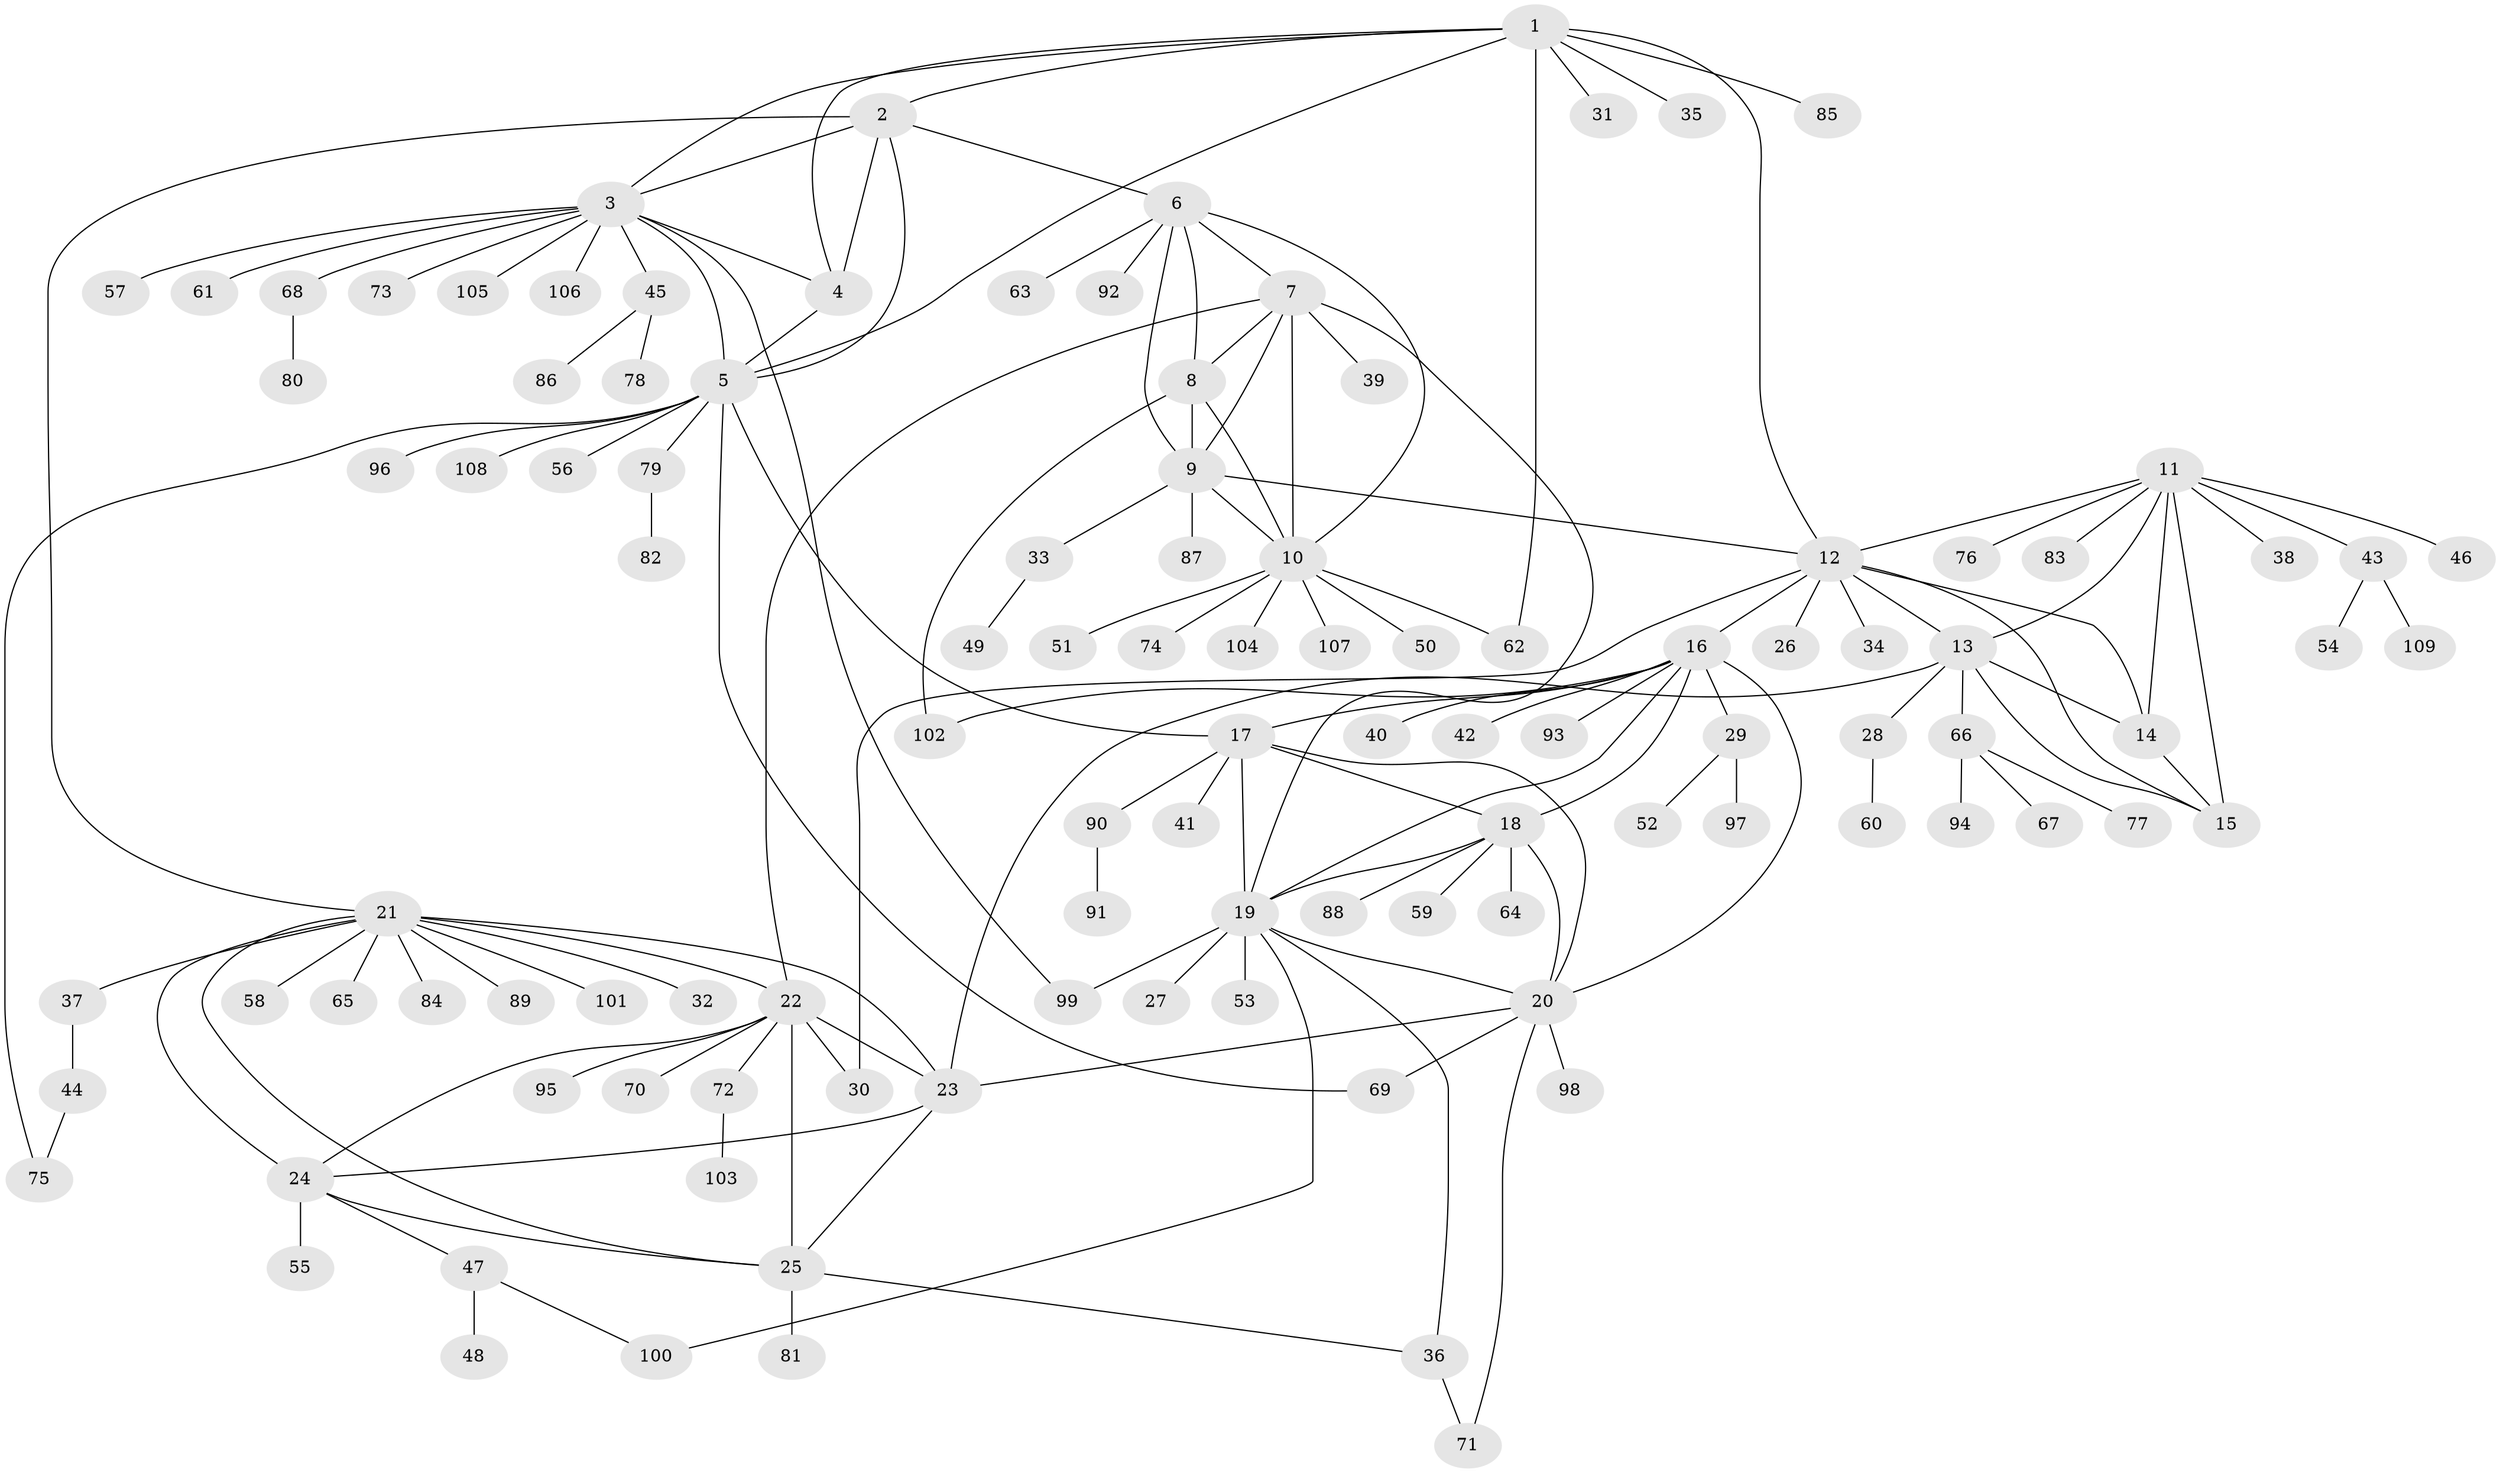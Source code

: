 // Generated by graph-tools (version 1.1) at 2025/02/03/09/25 03:02:46]
// undirected, 109 vertices, 153 edges
graph export_dot {
graph [start="1"]
  node [color=gray90,style=filled];
  1;
  2;
  3;
  4;
  5;
  6;
  7;
  8;
  9;
  10;
  11;
  12;
  13;
  14;
  15;
  16;
  17;
  18;
  19;
  20;
  21;
  22;
  23;
  24;
  25;
  26;
  27;
  28;
  29;
  30;
  31;
  32;
  33;
  34;
  35;
  36;
  37;
  38;
  39;
  40;
  41;
  42;
  43;
  44;
  45;
  46;
  47;
  48;
  49;
  50;
  51;
  52;
  53;
  54;
  55;
  56;
  57;
  58;
  59;
  60;
  61;
  62;
  63;
  64;
  65;
  66;
  67;
  68;
  69;
  70;
  71;
  72;
  73;
  74;
  75;
  76;
  77;
  78;
  79;
  80;
  81;
  82;
  83;
  84;
  85;
  86;
  87;
  88;
  89;
  90;
  91;
  92;
  93;
  94;
  95;
  96;
  97;
  98;
  99;
  100;
  101;
  102;
  103;
  104;
  105;
  106;
  107;
  108;
  109;
  1 -- 2;
  1 -- 3;
  1 -- 4;
  1 -- 5;
  1 -- 12;
  1 -- 31;
  1 -- 35;
  1 -- 62;
  1 -- 85;
  2 -- 3;
  2 -- 4;
  2 -- 5;
  2 -- 6;
  2 -- 21;
  3 -- 4;
  3 -- 5;
  3 -- 45;
  3 -- 57;
  3 -- 61;
  3 -- 68;
  3 -- 73;
  3 -- 99;
  3 -- 105;
  3 -- 106;
  4 -- 5;
  5 -- 17;
  5 -- 56;
  5 -- 69;
  5 -- 75;
  5 -- 79;
  5 -- 96;
  5 -- 108;
  6 -- 7;
  6 -- 8;
  6 -- 9;
  6 -- 10;
  6 -- 63;
  6 -- 92;
  7 -- 8;
  7 -- 9;
  7 -- 10;
  7 -- 19;
  7 -- 22;
  7 -- 39;
  8 -- 9;
  8 -- 10;
  8 -- 102;
  9 -- 10;
  9 -- 12;
  9 -- 33;
  9 -- 87;
  10 -- 50;
  10 -- 51;
  10 -- 62;
  10 -- 74;
  10 -- 104;
  10 -- 107;
  11 -- 12;
  11 -- 13;
  11 -- 14;
  11 -- 15;
  11 -- 38;
  11 -- 43;
  11 -- 46;
  11 -- 76;
  11 -- 83;
  12 -- 13;
  12 -- 14;
  12 -- 15;
  12 -- 16;
  12 -- 26;
  12 -- 30;
  12 -- 34;
  13 -- 14;
  13 -- 15;
  13 -- 23;
  13 -- 28;
  13 -- 66;
  14 -- 15;
  16 -- 17;
  16 -- 18;
  16 -- 19;
  16 -- 20;
  16 -- 29;
  16 -- 40;
  16 -- 42;
  16 -- 93;
  16 -- 102;
  17 -- 18;
  17 -- 19;
  17 -- 20;
  17 -- 41;
  17 -- 90;
  18 -- 19;
  18 -- 20;
  18 -- 59;
  18 -- 64;
  18 -- 88;
  19 -- 20;
  19 -- 27;
  19 -- 36;
  19 -- 53;
  19 -- 99;
  19 -- 100;
  20 -- 23;
  20 -- 69;
  20 -- 71;
  20 -- 98;
  21 -- 22;
  21 -- 23;
  21 -- 24;
  21 -- 25;
  21 -- 32;
  21 -- 37;
  21 -- 58;
  21 -- 65;
  21 -- 84;
  21 -- 89;
  21 -- 101;
  22 -- 23;
  22 -- 24;
  22 -- 25;
  22 -- 30;
  22 -- 70;
  22 -- 72;
  22 -- 95;
  23 -- 24;
  23 -- 25;
  24 -- 25;
  24 -- 47;
  24 -- 55;
  25 -- 36;
  25 -- 81;
  28 -- 60;
  29 -- 52;
  29 -- 97;
  33 -- 49;
  36 -- 71;
  37 -- 44;
  43 -- 54;
  43 -- 109;
  44 -- 75;
  45 -- 78;
  45 -- 86;
  47 -- 48;
  47 -- 100;
  66 -- 67;
  66 -- 77;
  66 -- 94;
  68 -- 80;
  72 -- 103;
  79 -- 82;
  90 -- 91;
}
